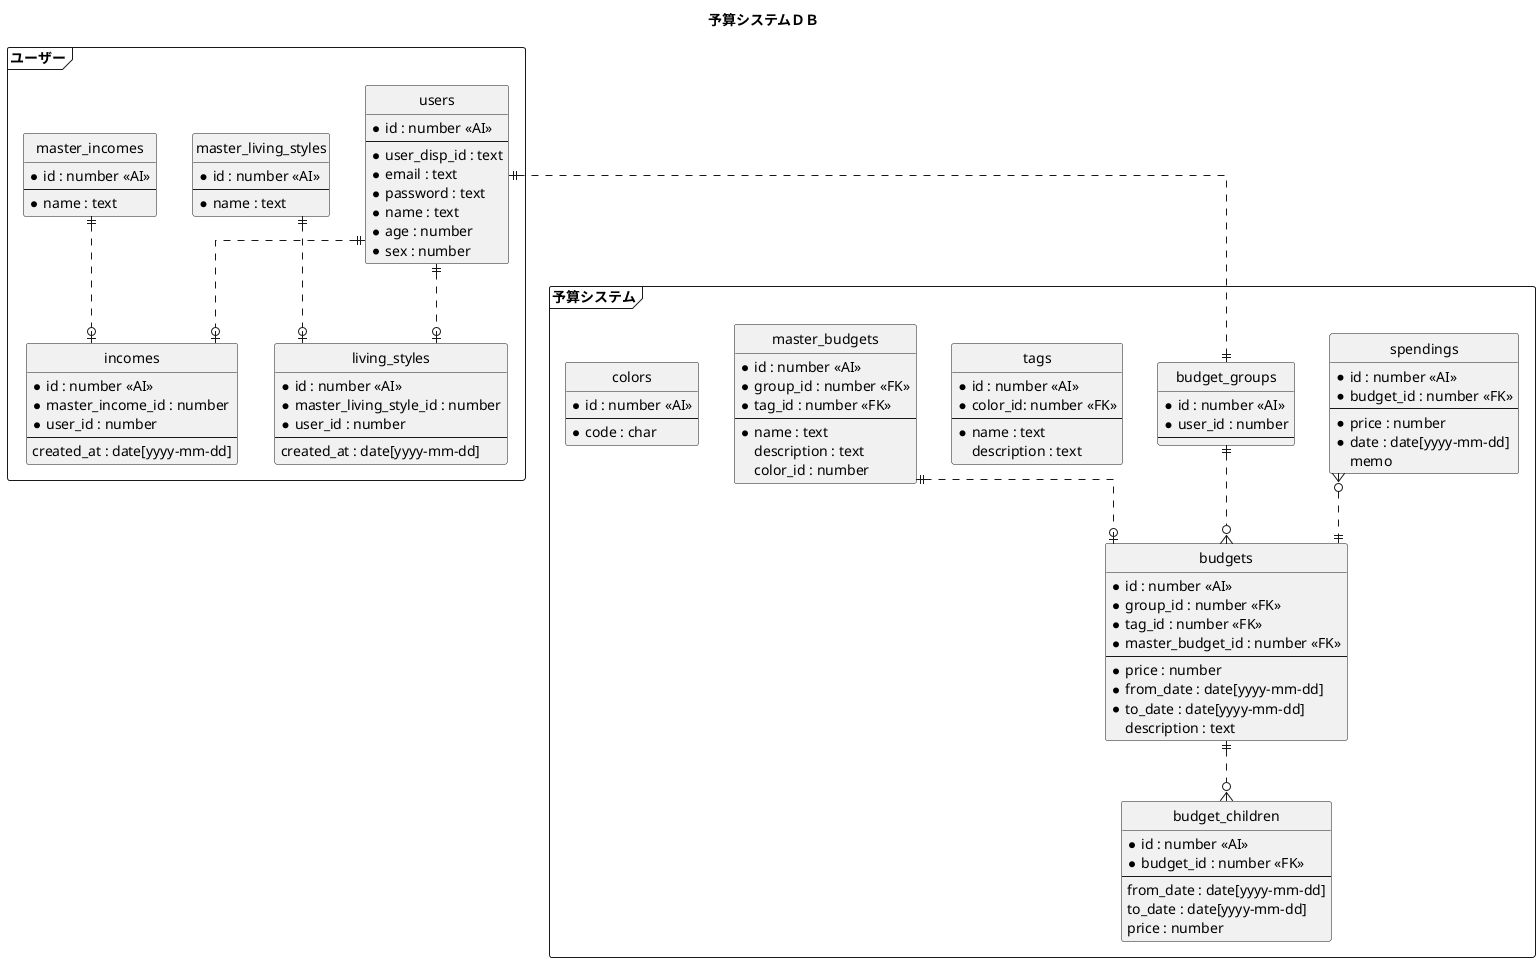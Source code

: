 @startuml yosandb
title 予算システムＤＢ

' hide the spot
hide circle

' avoid problems with angled crows feet
skinparam linetype ortho

package "ユーザー" <<Frame>> {
  entity "users" as u {
    *id : number <<AI>>
    --
    *user_disp_id : text
    *email : text
    *password : text
    *name : text
    *age : number
    *sex : number
  }
  
  entity "master_living_styles" as mls {
    *id : number <<AI>>
    --
    *name : text
  }
  
  entity "living_styles" as ls {
    *id : number <<AI>>
    *master_living_style_id : number
    *user_id : number
    --
    created_at : date[yyyy-mm-dd]
  }
  
  mls ||..o| ls
  u ||..o| ls
  
  entity "master_incomes" as mi {
    *id : number <<AI>>
    --
    *name : text
  }
  
  entity "incomes" as i {
    *id : number <<AI>>
    *master_income_id : number
    *user_id : number
    --
    created_at : date[yyyy-mm-dd]
  }
  
  mi ||..o| i
  u ||..o| i
}

package "予算システム" <<Frame>> {
  entity "budget_groups" as bg {
    *id : number <<AI>>
    *user_id : number
    --
  }
  
  u ||..|| bg
  
  entity "master_budgets" as mb {
    *id : number <<AI>>
    *group_id : number <<FK>>
    *tag_id : number <<FK>>
    --
    *name : text
    description : text
    color_id : number
  }
  
  entity "budgets" as b {
    *id : number <<AI>>
    *group_id : number <<FK>>
    *tag_id : number <<FK>>
    *master_budget_id : number <<FK>>
    --
    *price : number
    *from_date : date[yyyy-mm-dd]
    *to_date : date[yyyy-mm-dd]
    description : text
  }
  
  bg ||..o{ b
  mb ||..o| b
  
  entity "budget_children" as bc {
    *id : number <<AI>>
    *budget_id : number <<FK>>
    --
    from_date : date[yyyy-mm-dd]
    to_date : date[yyyy-mm-dd]
    price : number
  }
  
  b ||..o{ bc
  
  entity "tags" as t {
    *id : number <<AI>>
    *color_id: number <<FK>>
    --
    *name : text
    description : text
  }
  
  entity "spendings" as s {
    *id : number <<AI>>
    *budget_id : number <<FK>>
    --
    *price : number
    *date : date[yyyy-mm-dd]
    memo
  }
  
  s }o..|| b
  
  entity "colors" as c {
    *id : number <<AI>>
    --
    *code : char
  }
}

@enduml